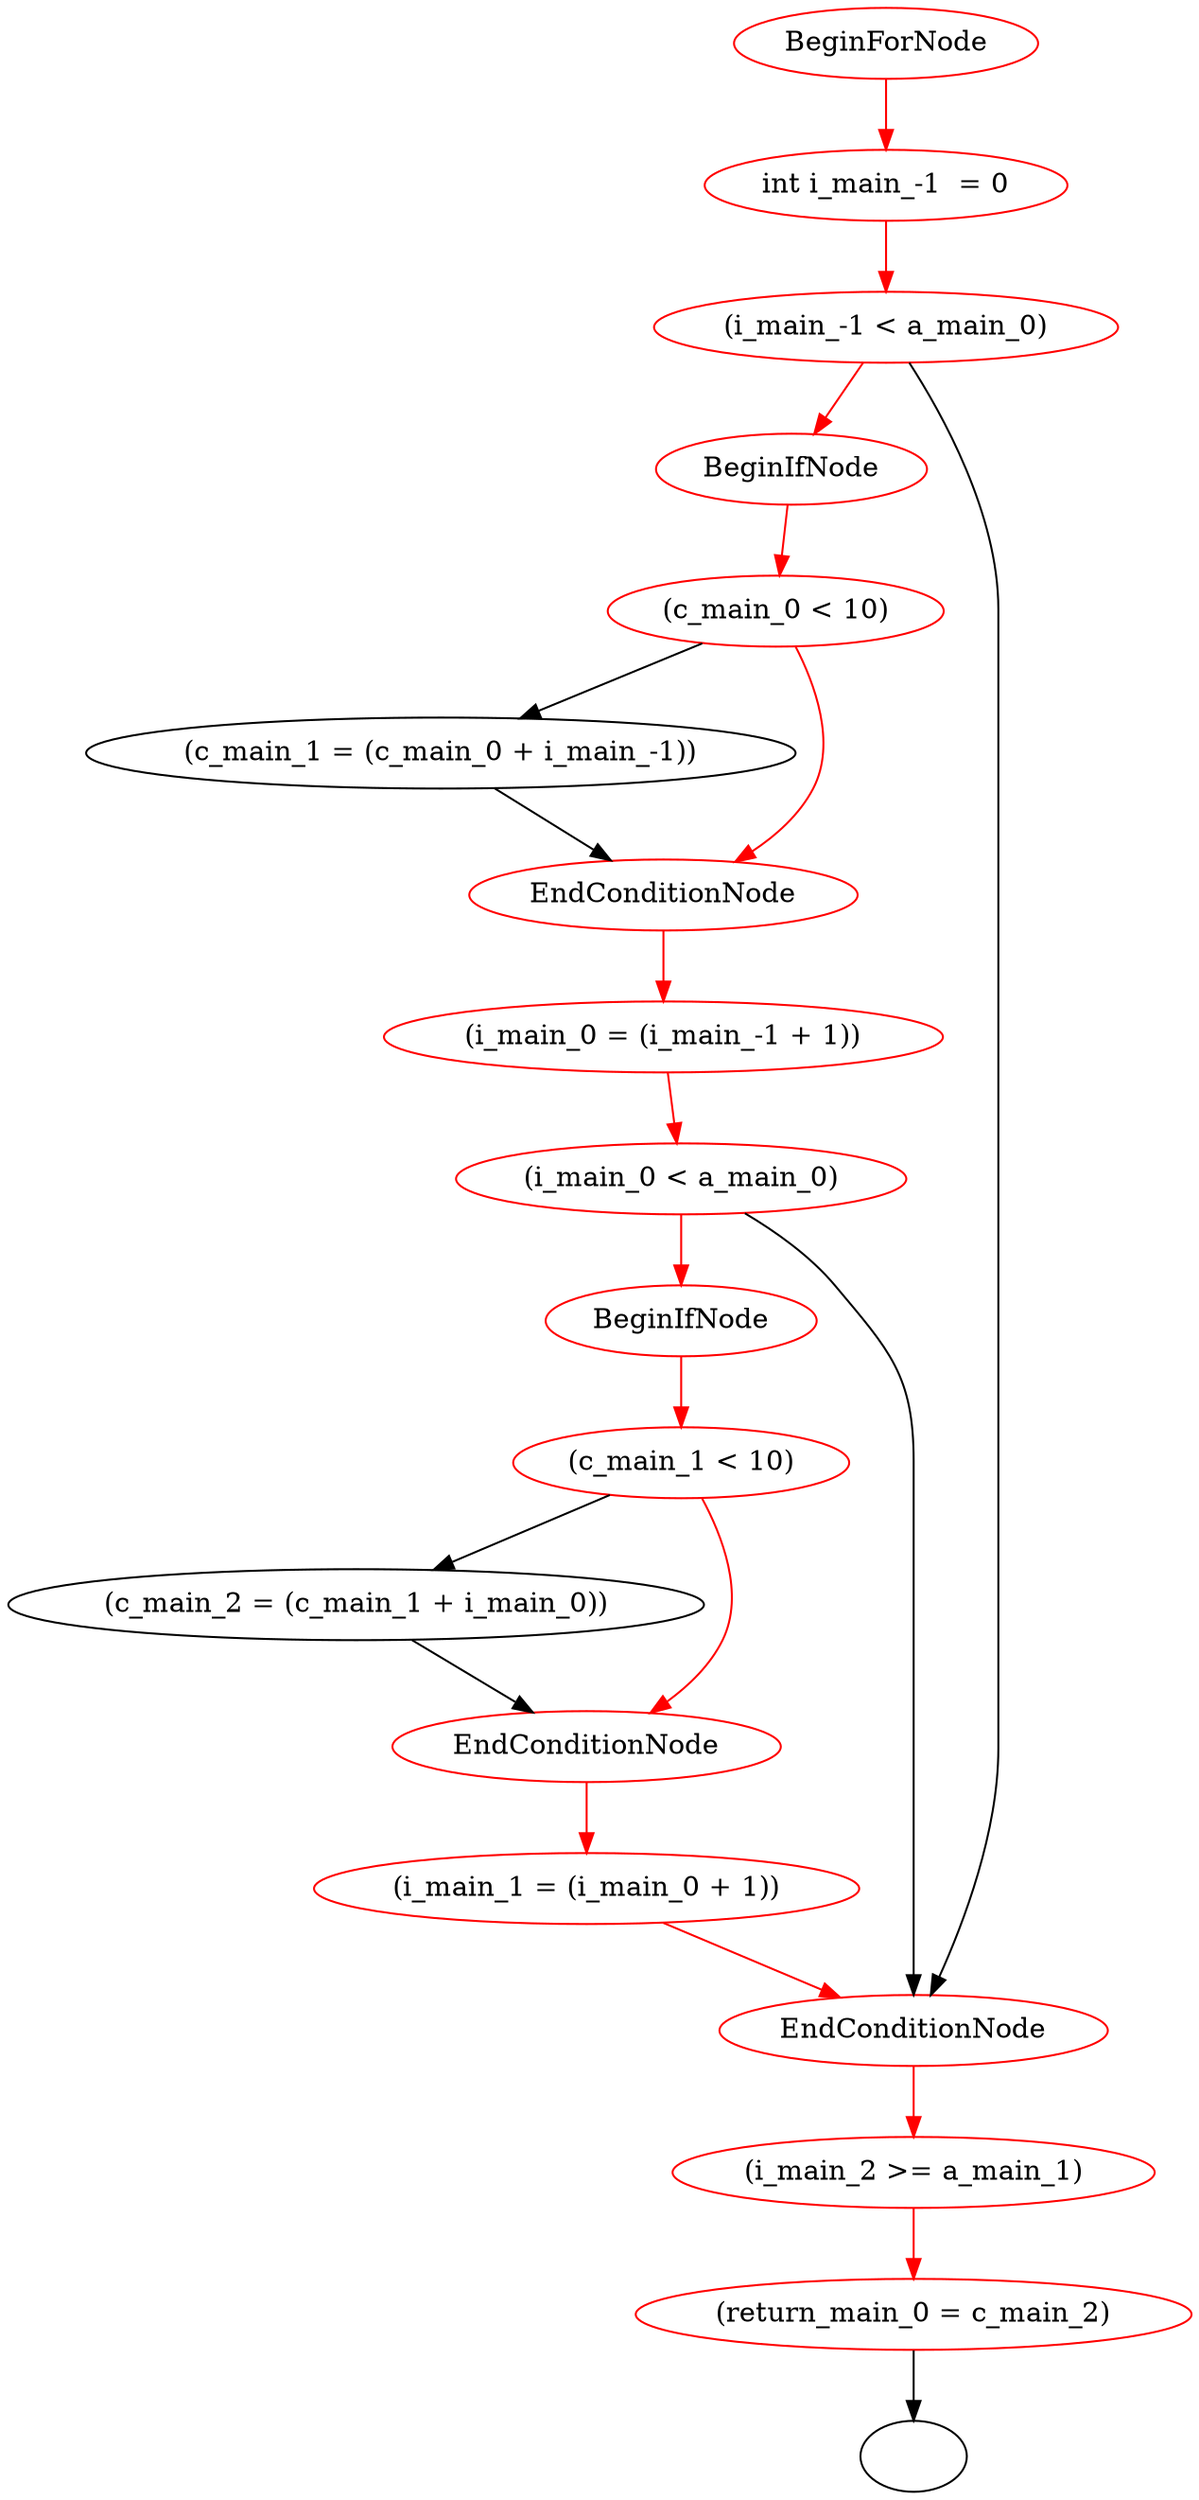 strict digraph {
"325487755" -> "int i_main_-1  = 0283958661";
"325487755" [ label="BeginForNode"];
"int i_main_-1  = 0283958661" [ label="int i_main_-1  = 0"];
"int i_main_-1  = 0283958661" -> "(i_main_-1 < a_main_0)565205642";
"int i_main_-1  = 0283958661" [ label="int i_main_-1  = 0"];
"(i_main_-1 < a_main_0)565205642" [ label="(i_main_-1 < a_main_0)"];
"(i_main_-1 < a_main_0)565205642" -> "1207946845";
"(i_main_-1 < a_main_0)565205642" [ label="(i_main_-1 < a_main_0)"];
"1207946845" [ label="BeginIfNode"];
"1207946845" -> "(c_main_0 < 10)1616515325";
"1207946845" [ label="BeginIfNode"];
"(c_main_0 < 10)1616515325" [ label="(c_main_0 < 10)"];
"(c_main_0 < 10)1616515325" -> "(c_main_1 = (c_main_0 + i_main_-1))380434822";
"(c_main_0 < 10)1616515325" [ label="(c_main_0 < 10)"];
"(c_main_1 = (c_main_0 + i_main_-1))380434822" [ label="(c_main_1 = (c_main_0 + i_main_-1))"];
"(c_main_1 = (c_main_0 + i_main_-1))380434822" -> "904631763";
"(c_main_1 = (c_main_0 + i_main_-1))380434822" [ label="(c_main_1 = (c_main_0 + i_main_-1))"];
"904631763" [ label="EndConditionNode"];
"(c_main_0 < 10)1616515325" -> "904631763";
"(c_main_0 < 10)1616515325" [ label="(c_main_0 < 10)"];
"904631763" [ label="EndConditionNode"];
"904631763" -> "(i_main_0 = (i_main_-1 + 1))215955477";
"904631763" [ label="EndConditionNode"];
"(i_main_0 = (i_main_-1 + 1))215955477" [ label="(i_main_0 = (i_main_-1 + 1))"];
"(i_main_0 = (i_main_-1 + 1))215955477" -> "(i_main_0 < a_main_0)1009912971";
"(i_main_0 = (i_main_-1 + 1))215955477" [ label="(i_main_0 = (i_main_-1 + 1))"];
"(i_main_0 < a_main_0)1009912971" [ label="(i_main_0 < a_main_0)"];
"(i_main_0 < a_main_0)1009912971" -> "1294185026";
"(i_main_0 < a_main_0)1009912971" [ label="(i_main_0 < a_main_0)"];
"1294185026" [ label="BeginIfNode"];
"1294185026" -> "(c_main_1 < 10)605020984";
"1294185026" [ label="BeginIfNode"];
"(c_main_1 < 10)605020984" [ label="(c_main_1 < 10)"];
"(c_main_1 < 10)605020984" -> "(c_main_2 = (c_main_1 + i_main_0))1365604412";
"(c_main_1 < 10)605020984" [ label="(c_main_1 < 10)"];
"(c_main_2 = (c_main_1 + i_main_0))1365604412" [ label="(c_main_2 = (c_main_1 + i_main_0))"];
"(c_main_2 = (c_main_1 + i_main_0))1365604412" -> "2099208399";
"(c_main_2 = (c_main_1 + i_main_0))1365604412" [ label="(c_main_2 = (c_main_1 + i_main_0))"];
"2099208399" [ label="EndConditionNode"];
"(c_main_1 < 10)605020984" -> "2099208399";
"(c_main_1 < 10)605020984" [ label="(c_main_1 < 10)"];
"2099208399" [ label="EndConditionNode"];
"2099208399" -> "(i_main_1 = (i_main_0 + 1))763260044";
"2099208399" [ label="EndConditionNode"];
"(i_main_1 = (i_main_0 + 1))763260044" [ label="(i_main_1 = (i_main_0 + 1))"];
"(i_main_1 = (i_main_0 + 1))763260044" -> "1991466040";
"(i_main_1 = (i_main_0 + 1))763260044" [ label="(i_main_1 = (i_main_0 + 1))"];
"1991466040" [ label="EndConditionNode"];
"(i_main_0 < a_main_0)1009912971" -> "1991466040";
"(i_main_0 < a_main_0)1009912971" [ label="(i_main_0 < a_main_0)"];
"1991466040" [ label="EndConditionNode"];
"(i_main_-1 < a_main_0)565205642" -> "1991466040";
"(i_main_-1 < a_main_0)565205642" [ label="(i_main_-1 < a_main_0)"];
"1991466040" [ label="EndConditionNode"];
"1991466040" -> "(i_main_2 >= a_main_1)216890954";
"1991466040" [ label="EndConditionNode"];
"(i_main_2 >= a_main_1)216890954" [ label="(i_main_2 >= a_main_1)"];
"(i_main_2 >= a_main_1)216890954" -> "(return_main_0 = c_main_2)183664128";
"(i_main_2 >= a_main_1)216890954" [ label="(i_main_2 >= a_main_1)"];
"(return_main_0 = c_main_2)183664128" [ label="(return_main_0 = c_main_2)"];
"(return_main_0 = c_main_2)183664128" -> "1412852190";
"(return_main_0 = c_main_2)183664128" [ label="(return_main_0 = c_main_2)"];
"1412852190" [ label=""];
"325487755" [ color="red"];
"int i_main_-1  = 0283958661" [ color="red"];
"(i_main_-1 < a_main_0)565205642" [ color="red"];
"1207946845" [ color="red"];
"(c_main_0 < 10)1616515325" [ color="red"];
"904631763" [ color="red"];
"(i_main_0 = (i_main_-1 + 1))215955477" [ color="red"];
"(i_main_0 < a_main_0)1009912971" [ color="red"];
"1294185026" [ color="red"];
"(c_main_1 < 10)605020984" [ color="red"];
"2099208399" [ color="red"];
"(i_main_1 = (i_main_0 + 1))763260044" [ color="red"];
"1991466040" [ color="red"];
"(i_main_2 >= a_main_1)216890954" [ color="red"];
"(return_main_0 = c_main_2)183664128" [ color="red"];
"325487755" -> "int i_main_-1  = 0283958661" [ color="red"];
"int i_main_-1  = 0283958661" -> "(i_main_-1 < a_main_0)565205642" [ color="red"];
"(i_main_-1 < a_main_0)565205642" -> "1207946845" [ color="red"];
"1207946845" -> "(c_main_0 < 10)1616515325" [ color="red"];
"(c_main_0 < 10)1616515325" -> "904631763" [ color="red"];
"904631763" -> "(i_main_0 = (i_main_-1 + 1))215955477" [ color="red"];
"(i_main_0 = (i_main_-1 + 1))215955477" -> "(i_main_0 < a_main_0)1009912971" [ color="red"];
"(i_main_0 < a_main_0)1009912971" -> "1294185026" [ color="red"];
"1294185026" -> "(c_main_1 < 10)605020984" [ color="red"];
"(c_main_1 < 10)605020984" -> "2099208399" [ color="red"];
"2099208399" -> "(i_main_1 = (i_main_0 + 1))763260044" [ color="red"];
"(i_main_1 = (i_main_0 + 1))763260044" -> "1991466040" [ color="red"];
"1991466040" -> "(i_main_2 >= a_main_1)216890954" [ color="red"];
"(i_main_2 >= a_main_1)216890954" -> "(return_main_0 = c_main_2)183664128" [ color="red"];
}